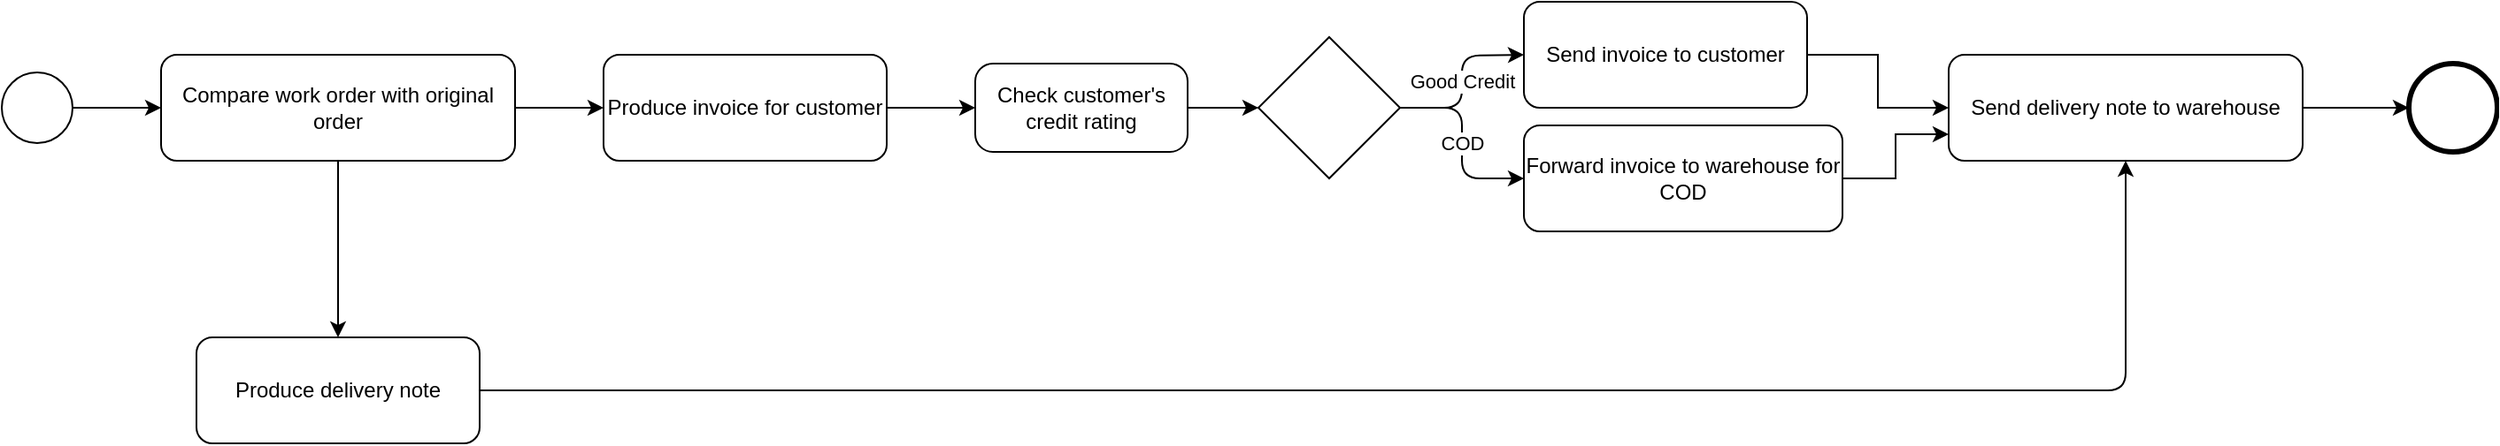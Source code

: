 <mxfile version="24.7.17">
  <diagram name="Produce Invoice and Delivery Note BPMN" id="BZNICkMQoJocDhWyYyHb">
    <mxGraphModel dx="1221" dy="725" grid="1" gridSize="10" guides="1" tooltips="1" connect="1" arrows="1" fold="1" page="1" pageScale="1" pageWidth="827" pageHeight="1169" math="0" shadow="0">
      <root>
        <mxCell id="0" />
        <mxCell id="1" parent="0" />
        <mxCell id="3HK6NQ19mwrpIGu4Z_Xl-1" value="" style="ellipse;whiteSpace=wrap;html=1;aspect=fixed;" vertex="1" parent="1">
          <mxGeometry x="60" y="40" width="40" height="40" as="geometry" />
        </mxCell>
        <mxCell id="3HK6NQ19mwrpIGu4Z_Xl-2" value="Compare work order with original order" style="rounded=1;whiteSpace=wrap;html=1;fontSize=12;" vertex="1" parent="1">
          <mxGeometry x="150" y="30" width="200" height="60" as="geometry" />
        </mxCell>
        <mxCell id="3HK6NQ19mwrpIGu4Z_Xl-3" style="edgeStyle=orthogonalEdgeStyle;html=1;" edge="1" parent="1" source="3HK6NQ19mwrpIGu4Z_Xl-1" target="3HK6NQ19mwrpIGu4Z_Xl-2">
          <mxGeometry relative="1" as="geometry" />
        </mxCell>
        <mxCell id="3HK6NQ19mwrpIGu4Z_Xl-4" value="Produce invoice for customer" style="rounded=1;whiteSpace=wrap;html=1;fontSize=12;" vertex="1" parent="1">
          <mxGeometry x="400" y="30" width="160" height="60" as="geometry" />
        </mxCell>
        <mxCell id="3HK6NQ19mwrpIGu4Z_Xl-5" style="edgeStyle=orthogonalEdgeStyle;html=1;" edge="1" parent="1" source="3HK6NQ19mwrpIGu4Z_Xl-2" target="3HK6NQ19mwrpIGu4Z_Xl-4">
          <mxGeometry relative="1" as="geometry" />
        </mxCell>
        <mxCell id="3HK6NQ19mwrpIGu4Z_Xl-6" value="Produce delivery note" style="rounded=1;whiteSpace=wrap;html=1;fontSize=12;" vertex="1" parent="1">
          <mxGeometry x="170" y="190" width="160" height="60" as="geometry" />
        </mxCell>
        <mxCell id="3HK6NQ19mwrpIGu4Z_Xl-7" style="edgeStyle=orthogonalEdgeStyle;html=1;" edge="1" parent="1" source="3HK6NQ19mwrpIGu4Z_Xl-2" target="3HK6NQ19mwrpIGu4Z_Xl-6">
          <mxGeometry relative="1" as="geometry" />
        </mxCell>
        <mxCell id="3HK6NQ19mwrpIGu4Z_Xl-8" value="" style="rhombus;whiteSpace=wrap;html=1;" vertex="1" parent="1">
          <mxGeometry x="770" y="20" width="80" height="80" as="geometry" />
        </mxCell>
        <mxCell id="3HK6NQ19mwrpIGu4Z_Xl-26" style="edgeStyle=orthogonalEdgeStyle;rounded=0;orthogonalLoop=1;jettySize=auto;html=1;entryX=0;entryY=0.5;entryDx=0;entryDy=0;" edge="1" parent="1" source="3HK6NQ19mwrpIGu4Z_Xl-10" target="3HK6NQ19mwrpIGu4Z_Xl-14">
          <mxGeometry relative="1" as="geometry" />
        </mxCell>
        <mxCell id="3HK6NQ19mwrpIGu4Z_Xl-10" value="Send invoice to customer" style="rounded=1;whiteSpace=wrap;html=1;fontSize=12;" vertex="1" parent="1">
          <mxGeometry x="920" width="160" height="60" as="geometry" />
        </mxCell>
        <mxCell id="3HK6NQ19mwrpIGu4Z_Xl-11" value="Good Credit" style="edgeStyle=orthogonalEdgeStyle;html=1;" edge="1" parent="1" source="3HK6NQ19mwrpIGu4Z_Xl-8">
          <mxGeometry relative="1" as="geometry">
            <mxPoint x="920" y="30" as="targetPoint" />
          </mxGeometry>
        </mxCell>
        <mxCell id="3HK6NQ19mwrpIGu4Z_Xl-27" style="edgeStyle=orthogonalEdgeStyle;rounded=0;orthogonalLoop=1;jettySize=auto;html=1;entryX=0;entryY=0.75;entryDx=0;entryDy=0;" edge="1" parent="1" source="3HK6NQ19mwrpIGu4Z_Xl-12" target="3HK6NQ19mwrpIGu4Z_Xl-14">
          <mxGeometry relative="1" as="geometry" />
        </mxCell>
        <mxCell id="3HK6NQ19mwrpIGu4Z_Xl-12" value="Forward invoice to warehouse for COD" style="rounded=1;whiteSpace=wrap;html=1;fontSize=12;" vertex="1" parent="1">
          <mxGeometry x="920" y="70" width="180" height="60" as="geometry" />
        </mxCell>
        <mxCell id="3HK6NQ19mwrpIGu4Z_Xl-13" value="COD" style="edgeStyle=orthogonalEdgeStyle;html=1;" edge="1" parent="1" source="3HK6NQ19mwrpIGu4Z_Xl-8" target="3HK6NQ19mwrpIGu4Z_Xl-12">
          <mxGeometry relative="1" as="geometry" />
        </mxCell>
        <mxCell id="3HK6NQ19mwrpIGu4Z_Xl-29" style="edgeStyle=orthogonalEdgeStyle;rounded=0;orthogonalLoop=1;jettySize=auto;html=1;" edge="1" parent="1" source="3HK6NQ19mwrpIGu4Z_Xl-14">
          <mxGeometry relative="1" as="geometry">
            <mxPoint x="1420" y="60" as="targetPoint" />
          </mxGeometry>
        </mxCell>
        <mxCell id="3HK6NQ19mwrpIGu4Z_Xl-14" value="Send delivery note to warehouse" style="rounded=1;whiteSpace=wrap;html=1;fontSize=12;" vertex="1" parent="1">
          <mxGeometry x="1160" y="30" width="200" height="60" as="geometry" />
        </mxCell>
        <mxCell id="3HK6NQ19mwrpIGu4Z_Xl-15" style="edgeStyle=orthogonalEdgeStyle;html=1;" edge="1" parent="1" source="3HK6NQ19mwrpIGu4Z_Xl-6" target="3HK6NQ19mwrpIGu4Z_Xl-14">
          <mxGeometry relative="1" as="geometry" />
        </mxCell>
        <mxCell id="3HK6NQ19mwrpIGu4Z_Xl-19" value="" style="points=[[0.145,0.145,0],[0.5,0,0],[0.855,0.145,0],[1,0.5,0],[0.855,0.855,0],[0.5,1,0],[0.145,0.855,0],[0,0.5,0]];shape=mxgraph.bpmn.event;html=1;verticalLabelPosition=bottom;labelBackgroundColor=#ffffff;verticalAlign=top;align=center;perimeter=ellipsePerimeter;outlineConnect=0;aspect=fixed;outline=end;symbol=terminate2;" vertex="1" parent="1">
          <mxGeometry x="1420" y="35" width="50" height="50" as="geometry" />
        </mxCell>
        <mxCell id="3HK6NQ19mwrpIGu4Z_Xl-22" style="edgeStyle=orthogonalEdgeStyle;rounded=0;orthogonalLoop=1;jettySize=auto;html=1;" edge="1" parent="1" source="3HK6NQ19mwrpIGu4Z_Xl-20" target="3HK6NQ19mwrpIGu4Z_Xl-8">
          <mxGeometry relative="1" as="geometry" />
        </mxCell>
        <mxCell id="3HK6NQ19mwrpIGu4Z_Xl-20" value="Check customer&#39;s credit rating" style="points=[[0.25,0,0],[0.5,0,0],[0.75,0,0],[1,0.25,0],[1,0.5,0],[1,0.75,0],[0.75,1,0],[0.5,1,0],[0.25,1,0],[0,0.75,0],[0,0.5,0],[0,0.25,0]];shape=mxgraph.bpmn.task;whiteSpace=wrap;rectStyle=rounded;size=10;html=1;container=1;expand=0;collapsible=0;taskMarker=abstract;" vertex="1" parent="1">
          <mxGeometry x="610" y="35" width="120" height="50" as="geometry" />
        </mxCell>
        <mxCell id="3HK6NQ19mwrpIGu4Z_Xl-21" style="edgeStyle=orthogonalEdgeStyle;rounded=0;orthogonalLoop=1;jettySize=auto;html=1;entryX=0;entryY=0.5;entryDx=0;entryDy=0;entryPerimeter=0;" edge="1" parent="1" source="3HK6NQ19mwrpIGu4Z_Xl-4" target="3HK6NQ19mwrpIGu4Z_Xl-20">
          <mxGeometry relative="1" as="geometry" />
        </mxCell>
      </root>
    </mxGraphModel>
  </diagram>
</mxfile>
